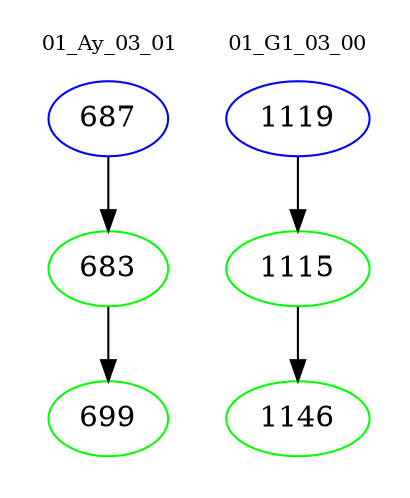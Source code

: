 digraph{
subgraph cluster_0 {
color = white
label = "01_Ay_03_01";
fontsize=10;
T0_687 [label="687", color="blue"]
T0_687 -> T0_683 [color="black"]
T0_683 [label="683", color="green"]
T0_683 -> T0_699 [color="black"]
T0_699 [label="699", color="green"]
}
subgraph cluster_1 {
color = white
label = "01_G1_03_00";
fontsize=10;
T1_1119 [label="1119", color="blue"]
T1_1119 -> T1_1115 [color="black"]
T1_1115 [label="1115", color="green"]
T1_1115 -> T1_1146 [color="black"]
T1_1146 [label="1146", color="green"]
}
}
